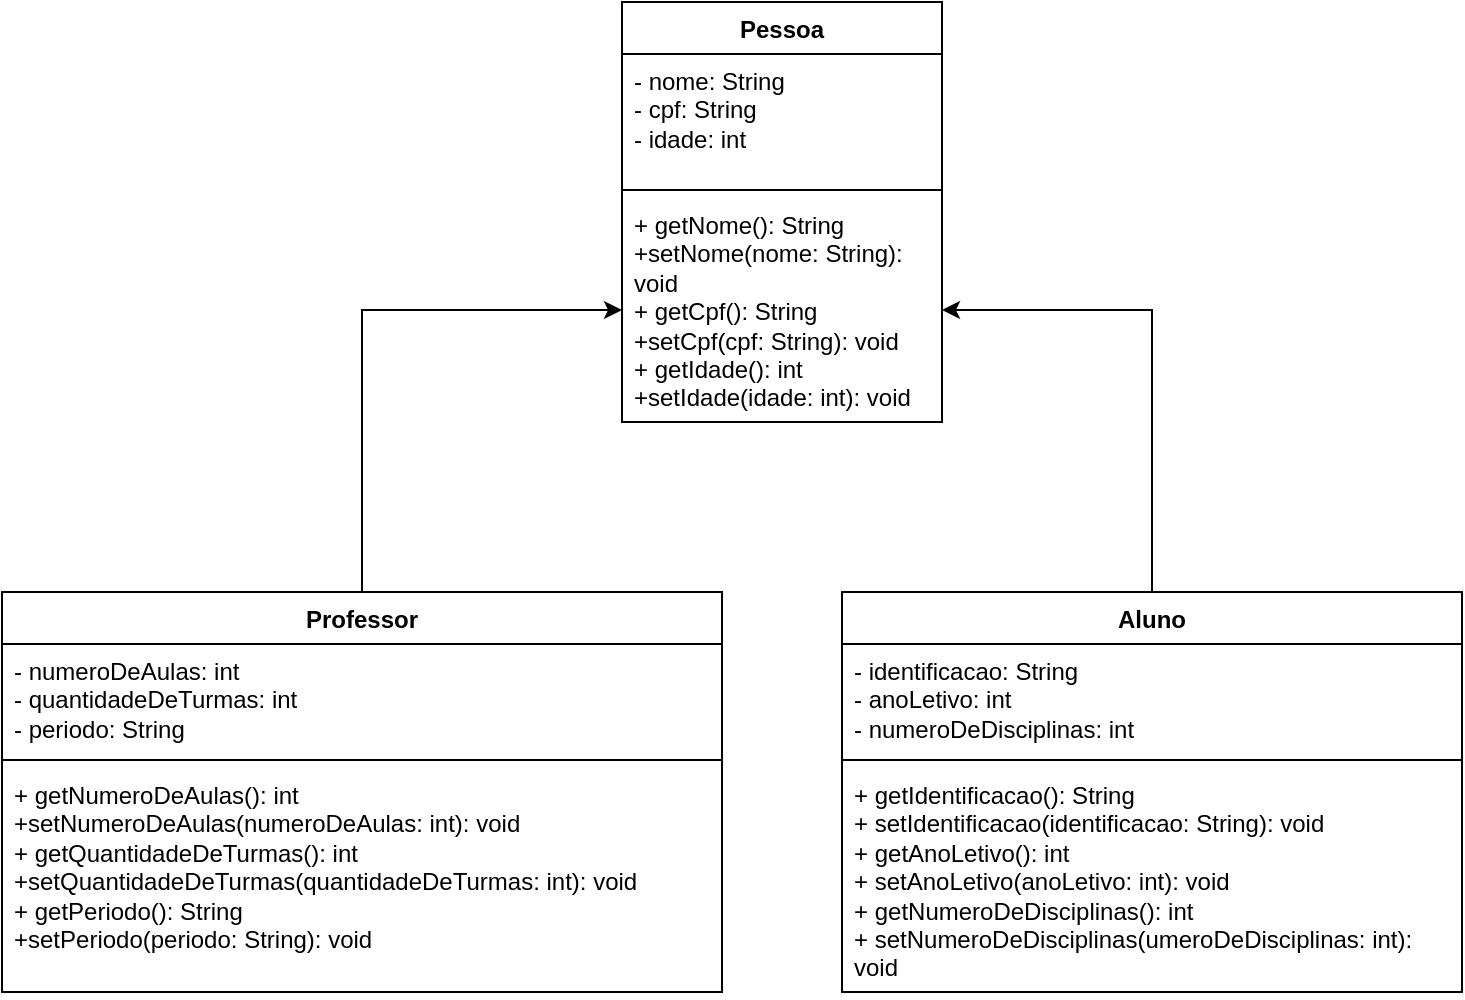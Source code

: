 <mxfile version="28.1.1">
  <diagram name="Página-1" id="6gtCv9kVGe-yz-BvV5rO">
    <mxGraphModel dx="868" dy="439" grid="1" gridSize="10" guides="1" tooltips="1" connect="1" arrows="1" fold="1" page="1" pageScale="1" pageWidth="827" pageHeight="1169" math="0" shadow="0">
      <root>
        <mxCell id="0" />
        <mxCell id="1" parent="0" />
        <mxCell id="uZDMg8H7Rb1i2qBzD2ri-18" style="edgeStyle=orthogonalEdgeStyle;rounded=0;orthogonalLoop=1;jettySize=auto;html=1;" edge="1" parent="1" source="uZDMg8H7Rb1i2qBzD2ri-5" target="uZDMg8H7Rb1i2qBzD2ri-17">
          <mxGeometry relative="1" as="geometry" />
        </mxCell>
        <mxCell id="uZDMg8H7Rb1i2qBzD2ri-5" value="Professor" style="swimlane;fontStyle=1;align=center;verticalAlign=top;childLayout=stackLayout;horizontal=1;startSize=26;horizontalStack=0;resizeParent=1;resizeParentMax=0;resizeLast=0;collapsible=1;marginBottom=0;whiteSpace=wrap;html=1;" vertex="1" parent="1">
          <mxGeometry x="10" y="615" width="360" height="200" as="geometry" />
        </mxCell>
        <mxCell id="uZDMg8H7Rb1i2qBzD2ri-6" value="&lt;div&gt;- numeroDeAulas: int&lt;/div&gt;&lt;div&gt;- quantidadeDeTurmas: int&lt;/div&gt;&lt;div&gt;- periodo: String&lt;/div&gt;" style="text;strokeColor=none;fillColor=none;align=left;verticalAlign=top;spacingLeft=4;spacingRight=4;overflow=hidden;rotatable=0;points=[[0,0.5],[1,0.5]];portConstraint=eastwest;whiteSpace=wrap;html=1;" vertex="1" parent="uZDMg8H7Rb1i2qBzD2ri-5">
          <mxGeometry y="26" width="360" height="54" as="geometry" />
        </mxCell>
        <mxCell id="uZDMg8H7Rb1i2qBzD2ri-7" value="" style="line;strokeWidth=1;fillColor=none;align=left;verticalAlign=middle;spacingTop=-1;spacingLeft=3;spacingRight=3;rotatable=0;labelPosition=right;points=[];portConstraint=eastwest;strokeColor=inherit;" vertex="1" parent="uZDMg8H7Rb1i2qBzD2ri-5">
          <mxGeometry y="80" width="360" height="8" as="geometry" />
        </mxCell>
        <mxCell id="uZDMg8H7Rb1i2qBzD2ri-8" value="&lt;div&gt;+ getNumeroDeAulas(): int&lt;div&gt;+setNumeroDeAulas(numeroDeAulas: int): void&lt;/div&gt;&lt;/div&gt;&lt;div&gt;+ getQuantidadeDeTurmas(): int&lt;div&gt;+setQuantidadeDeTurmas(quantidadeDeTurmas: int): void&lt;/div&gt;&lt;/div&gt;&lt;div&gt;+ getPeriodo(): String&lt;div&gt;+setPeriodo(periodo: String): void&lt;/div&gt;&lt;/div&gt;" style="text;strokeColor=none;fillColor=none;align=left;verticalAlign=top;spacingLeft=4;spacingRight=4;overflow=hidden;rotatable=0;points=[[0,0.5],[1,0.5]];portConstraint=eastwest;whiteSpace=wrap;html=1;" vertex="1" parent="uZDMg8H7Rb1i2qBzD2ri-5">
          <mxGeometry y="88" width="360" height="112" as="geometry" />
        </mxCell>
        <mxCell id="uZDMg8H7Rb1i2qBzD2ri-19" style="edgeStyle=orthogonalEdgeStyle;rounded=0;orthogonalLoop=1;jettySize=auto;html=1;" edge="1" parent="1" source="uZDMg8H7Rb1i2qBzD2ri-10" target="uZDMg8H7Rb1i2qBzD2ri-17">
          <mxGeometry relative="1" as="geometry" />
        </mxCell>
        <mxCell id="uZDMg8H7Rb1i2qBzD2ri-10" value="Aluno" style="swimlane;fontStyle=1;align=center;verticalAlign=top;childLayout=stackLayout;horizontal=1;startSize=26;horizontalStack=0;resizeParent=1;resizeParentMax=0;resizeLast=0;collapsible=1;marginBottom=0;whiteSpace=wrap;html=1;" vertex="1" parent="1">
          <mxGeometry x="430" y="615" width="310" height="200" as="geometry" />
        </mxCell>
        <mxCell id="uZDMg8H7Rb1i2qBzD2ri-11" value="&lt;div&gt;- identificacao: String&lt;/div&gt;&lt;div&gt;- anoLetivo: int&lt;/div&gt;&lt;div&gt;- numeroDeDisciplinas: int&lt;/div&gt;&lt;div&gt;&lt;br&gt;&lt;/div&gt;&lt;div&gt;&lt;br&gt;&lt;/div&gt;" style="text;strokeColor=none;fillColor=none;align=left;verticalAlign=top;spacingLeft=4;spacingRight=4;overflow=hidden;rotatable=0;points=[[0,0.5],[1,0.5]];portConstraint=eastwest;whiteSpace=wrap;html=1;" vertex="1" parent="uZDMg8H7Rb1i2qBzD2ri-10">
          <mxGeometry y="26" width="310" height="54" as="geometry" />
        </mxCell>
        <mxCell id="uZDMg8H7Rb1i2qBzD2ri-12" value="" style="line;strokeWidth=1;fillColor=none;align=left;verticalAlign=middle;spacingTop=-1;spacingLeft=3;spacingRight=3;rotatable=0;labelPosition=right;points=[];portConstraint=eastwest;strokeColor=inherit;" vertex="1" parent="uZDMg8H7Rb1i2qBzD2ri-10">
          <mxGeometry y="80" width="310" height="8" as="geometry" />
        </mxCell>
        <mxCell id="uZDMg8H7Rb1i2qBzD2ri-13" value="&lt;div&gt;+ getIdentificacao(): String&lt;/div&gt;&lt;div&gt;+ setIdentificacao(identificacao: String): void&lt;/div&gt;&lt;div&gt;+ getAnoLetivo(): int&lt;/div&gt;&lt;div&gt;+ setAnoLetivo(anoLetivo: int): void&lt;/div&gt;&lt;div&gt;&lt;div&gt;+ getNumeroDeDisciplinas(): int&lt;/div&gt;&lt;div&gt;+ setNumeroDeDisciplinas(umeroDeDisciplinas: int): void&lt;/div&gt;&lt;/div&gt;&lt;div&gt;&lt;br&gt;&lt;/div&gt;" style="text;strokeColor=none;fillColor=none;align=left;verticalAlign=top;spacingLeft=4;spacingRight=4;overflow=hidden;rotatable=0;points=[[0,0.5],[1,0.5]];portConstraint=eastwest;whiteSpace=wrap;html=1;" vertex="1" parent="uZDMg8H7Rb1i2qBzD2ri-10">
          <mxGeometry y="88" width="310" height="112" as="geometry" />
        </mxCell>
        <mxCell id="uZDMg8H7Rb1i2qBzD2ri-14" value="Pessoa" style="swimlane;fontStyle=1;align=center;verticalAlign=top;childLayout=stackLayout;horizontal=1;startSize=26;horizontalStack=0;resizeParent=1;resizeParentMax=0;resizeLast=0;collapsible=1;marginBottom=0;whiteSpace=wrap;html=1;" vertex="1" parent="1">
          <mxGeometry x="320" y="320" width="160" height="210" as="geometry" />
        </mxCell>
        <mxCell id="uZDMg8H7Rb1i2qBzD2ri-15" value="- nome: String&lt;div&gt;- cpf: String&amp;nbsp;&lt;/div&gt;&lt;div&gt;- idade: int&lt;/div&gt;" style="text;strokeColor=none;fillColor=none;align=left;verticalAlign=top;spacingLeft=4;spacingRight=4;overflow=hidden;rotatable=0;points=[[0,0.5],[1,0.5]];portConstraint=eastwest;whiteSpace=wrap;html=1;" vertex="1" parent="uZDMg8H7Rb1i2qBzD2ri-14">
          <mxGeometry y="26" width="160" height="64" as="geometry" />
        </mxCell>
        <mxCell id="uZDMg8H7Rb1i2qBzD2ri-16" value="" style="line;strokeWidth=1;fillColor=none;align=left;verticalAlign=middle;spacingTop=-1;spacingLeft=3;spacingRight=3;rotatable=0;labelPosition=right;points=[];portConstraint=eastwest;strokeColor=inherit;" vertex="1" parent="uZDMg8H7Rb1i2qBzD2ri-14">
          <mxGeometry y="90" width="160" height="8" as="geometry" />
        </mxCell>
        <mxCell id="uZDMg8H7Rb1i2qBzD2ri-17" value="+ getNome(): String&lt;div&gt;+setNome(nome: String): void&lt;/div&gt;&lt;div&gt;+ getCpf(): String&lt;div&gt;+setCpf(cpf: String): void&lt;/div&gt;&lt;/div&gt;&lt;div&gt;+ getIdade(): int&lt;div&gt;+setIdade(idade: int): void&lt;/div&gt;&lt;/div&gt;" style="text;strokeColor=none;fillColor=none;align=left;verticalAlign=top;spacingLeft=4;spacingRight=4;overflow=hidden;rotatable=0;points=[[0,0.5],[1,0.5]];portConstraint=eastwest;whiteSpace=wrap;html=1;" vertex="1" parent="uZDMg8H7Rb1i2qBzD2ri-14">
          <mxGeometry y="98" width="160" height="112" as="geometry" />
        </mxCell>
      </root>
    </mxGraphModel>
  </diagram>
</mxfile>
